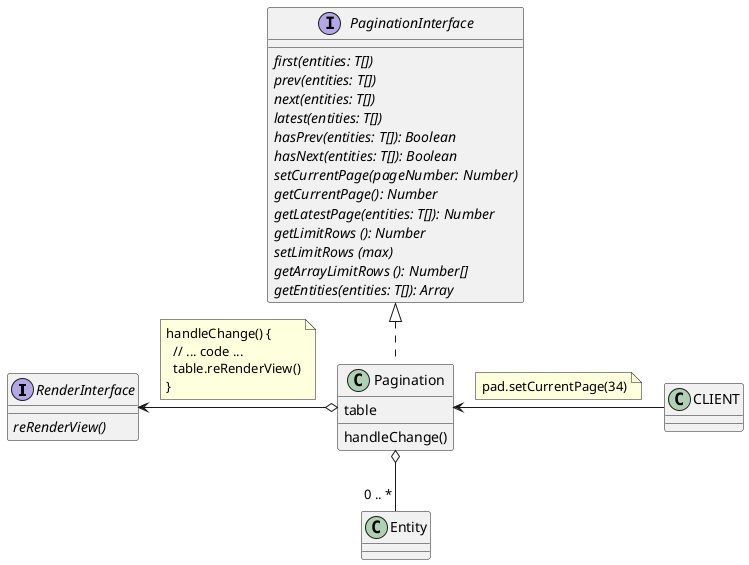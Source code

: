 @startuml

interface RenderInterface {
  {abstract} reRenderView()
}
interface PaginationInterface {
  {abstract} first(entities: T[])
  {abstract} prev(entities: T[])
  {abstract} next(entities: T[])
  {abstract} latest(entities: T[])
  {abstract} hasPrev(entities: T[]): Boolean
  {abstract} hasNext(entities: T[]): Boolean
  {abstract} setCurrentPage(pageNumber: Number)
  {abstract} getCurrentPage(): Number
  {abstract} getLatestPage(entities: T[]): Number
  {abstract} getLimitRows (): Number
  {abstract} setLimitRows (max)
  {abstract} getArrayLimitRows (): Number[]
  {abstract} getEntities(entities: T[]): Array
}
class Pagination {
  table
  handleChange()
}
Pagination o-- "0 .. *" Entity
PaginationInterface <|.. Pagination
RenderInterface <-o  Pagination
note left on link
handleChange() {
  // ... code ...
  table.reRenderView()
}
end note
Pagination <- CLIENT
note left on link
  pad.setCurrentPage(34)
end note
@enduml
